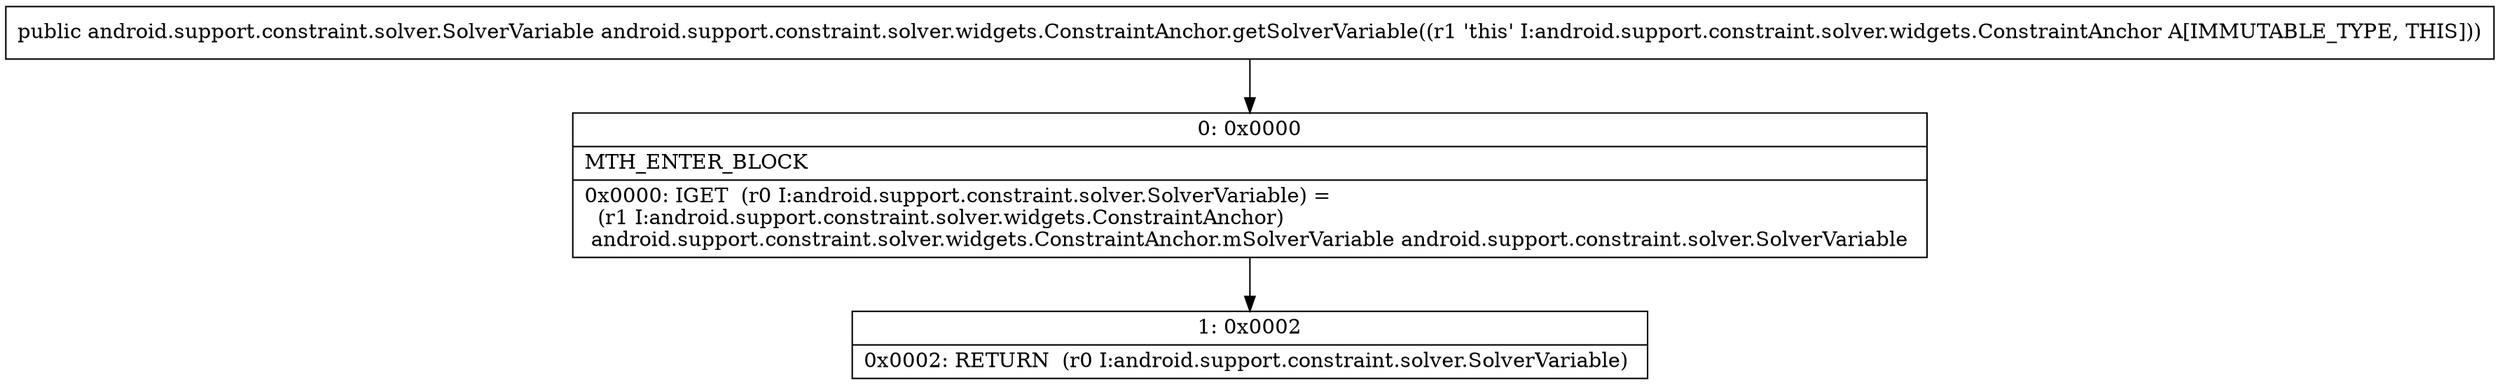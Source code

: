 digraph "CFG forandroid.support.constraint.solver.widgets.ConstraintAnchor.getSolverVariable()Landroid\/support\/constraint\/solver\/SolverVariable;" {
Node_0 [shape=record,label="{0\:\ 0x0000|MTH_ENTER_BLOCK\l|0x0000: IGET  (r0 I:android.support.constraint.solver.SolverVariable) = \l  (r1 I:android.support.constraint.solver.widgets.ConstraintAnchor)\l android.support.constraint.solver.widgets.ConstraintAnchor.mSolverVariable android.support.constraint.solver.SolverVariable \l}"];
Node_1 [shape=record,label="{1\:\ 0x0002|0x0002: RETURN  (r0 I:android.support.constraint.solver.SolverVariable) \l}"];
MethodNode[shape=record,label="{public android.support.constraint.solver.SolverVariable android.support.constraint.solver.widgets.ConstraintAnchor.getSolverVariable((r1 'this' I:android.support.constraint.solver.widgets.ConstraintAnchor A[IMMUTABLE_TYPE, THIS])) }"];
MethodNode -> Node_0;
Node_0 -> Node_1;
}

